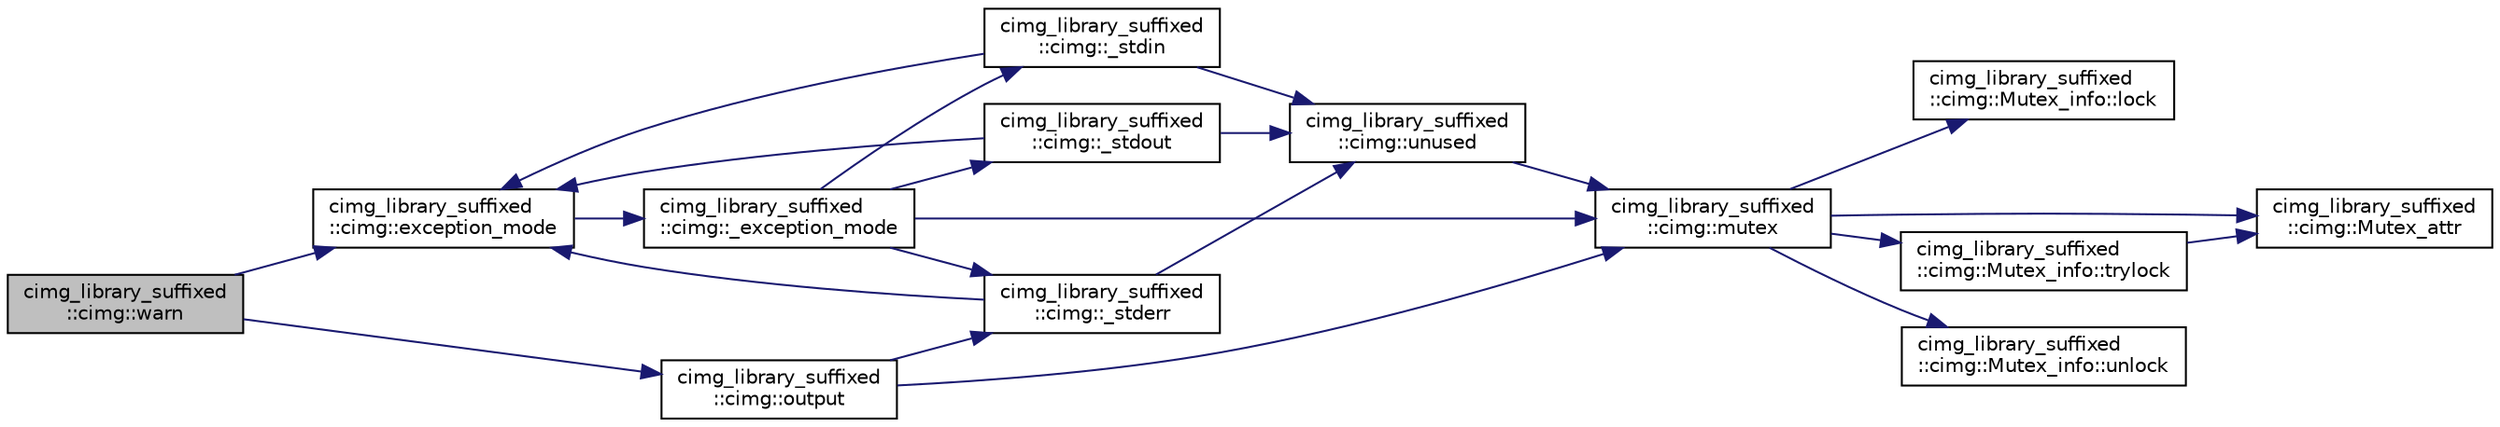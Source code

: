 digraph "cimg_library_suffixed::cimg::warn"
{
 // INTERACTIVE_SVG=YES
  edge [fontname="Helvetica",fontsize="10",labelfontname="Helvetica",labelfontsize="10"];
  node [fontname="Helvetica",fontsize="10",shape=record];
  rankdir="LR";
  Node4455 [label="cimg_library_suffixed\l::cimg::warn",height=0.2,width=0.4,color="black", fillcolor="grey75", style="filled", fontcolor="black"];
  Node4455 -> Node4456 [color="midnightblue",fontsize="10",style="solid",fontname="Helvetica"];
  Node4456 [label="cimg_library_suffixed\l::cimg::exception_mode",height=0.2,width=0.4,color="black", fillcolor="white", style="filled",URL="$namespacecimg__library__suffixed_1_1cimg.html#aeafab144366eddd11360f32f468fa4af",tooltip="Set current  exception mode. "];
  Node4456 -> Node4457 [color="midnightblue",fontsize="10",style="solid",fontname="Helvetica"];
  Node4457 [label="cimg_library_suffixed\l::cimg::_exception_mode",height=0.2,width=0.4,color="black", fillcolor="white", style="filled",URL="$namespacecimg__library__suffixed_1_1cimg.html#a6c578f866de2be9be7e385d693c758c8"];
  Node4457 -> Node4458 [color="midnightblue",fontsize="10",style="solid",fontname="Helvetica"];
  Node4458 [label="cimg_library_suffixed\l::cimg::_stderr",height=0.2,width=0.4,color="black", fillcolor="white", style="filled",URL="$namespacecimg__library__suffixed_1_1cimg.html#aab8db7528c32a8fd3a3dc471e662782e"];
  Node4458 -> Node4456 [color="midnightblue",fontsize="10",style="solid",fontname="Helvetica"];
  Node4458 -> Node4459 [color="midnightblue",fontsize="10",style="solid",fontname="Helvetica"];
  Node4459 [label="cimg_library_suffixed\l::cimg::unused",height=0.2,width=0.4,color="black", fillcolor="white", style="filled",URL="$namespacecimg__library__suffixed_1_1cimg.html#a79aef0cbcf66ceb71c2b74cb66b4deb2",tooltip="Avoid warning messages due to unused parameters. Do nothing actually. "];
  Node4459 -> Node4460 [color="midnightblue",fontsize="10",style="solid",fontname="Helvetica"];
  Node4460 [label="cimg_library_suffixed\l::cimg::mutex",height=0.2,width=0.4,color="black", fillcolor="white", style="filled",URL="$namespacecimg__library__suffixed_1_1cimg.html#a9e739e4b4ac058abfba069466617b914"];
  Node4460 -> Node4461 [color="midnightblue",fontsize="10",style="solid",fontname="Helvetica"];
  Node4461 [label="cimg_library_suffixed\l::cimg::Mutex_info::lock",height=0.2,width=0.4,color="black", fillcolor="white", style="filled",URL="$structcimg__library__suffixed_1_1cimg_1_1_mutex__info.html#a6cc8e26847a1aa649febed03d70182e7"];
  Node4460 -> Node4462 [color="midnightblue",fontsize="10",style="solid",fontname="Helvetica"];
  Node4462 [label="cimg_library_suffixed\l::cimg::Mutex_attr",height=0.2,width=0.4,color="black", fillcolor="white", style="filled",URL="$namespacecimg__library__suffixed_1_1cimg.html#aa0e1bc96ae6e235dc5b67b8b0a466166"];
  Node4460 -> Node4463 [color="midnightblue",fontsize="10",style="solid",fontname="Helvetica"];
  Node4463 [label="cimg_library_suffixed\l::cimg::Mutex_info::trylock",height=0.2,width=0.4,color="black", fillcolor="white", style="filled",URL="$structcimg__library__suffixed_1_1cimg_1_1_mutex__info.html#a9bf4ed1e1dfe6f28fa6250cd04f3c900"];
  Node4463 -> Node4462 [color="midnightblue",fontsize="10",style="solid",fontname="Helvetica"];
  Node4460 -> Node4464 [color="midnightblue",fontsize="10",style="solid",fontname="Helvetica"];
  Node4464 [label="cimg_library_suffixed\l::cimg::Mutex_info::unlock",height=0.2,width=0.4,color="black", fillcolor="white", style="filled",URL="$structcimg__library__suffixed_1_1cimg_1_1_mutex__info.html#afac3fa5f107ad4795fb867050f616555"];
  Node4457 -> Node4465 [color="midnightblue",fontsize="10",style="solid",fontname="Helvetica"];
  Node4465 [label="cimg_library_suffixed\l::cimg::_stdin",height=0.2,width=0.4,color="black", fillcolor="white", style="filled",URL="$namespacecimg__library__suffixed_1_1cimg.html#a01a3b743897290604513ea6d847c9886"];
  Node4465 -> Node4456 [color="midnightblue",fontsize="10",style="solid",fontname="Helvetica"];
  Node4465 -> Node4459 [color="midnightblue",fontsize="10",style="solid",fontname="Helvetica"];
  Node4457 -> Node4466 [color="midnightblue",fontsize="10",style="solid",fontname="Helvetica"];
  Node4466 [label="cimg_library_suffixed\l::cimg::_stdout",height=0.2,width=0.4,color="black", fillcolor="white", style="filled",URL="$namespacecimg__library__suffixed_1_1cimg.html#a493220746e5df3466568bd7862825008"];
  Node4466 -> Node4456 [color="midnightblue",fontsize="10",style="solid",fontname="Helvetica"];
  Node4466 -> Node4459 [color="midnightblue",fontsize="10",style="solid",fontname="Helvetica"];
  Node4457 -> Node4460 [color="midnightblue",fontsize="10",style="solid",fontname="Helvetica"];
  Node4455 -> Node4467 [color="midnightblue",fontsize="10",style="solid",fontname="Helvetica"];
  Node4467 [label="cimg_library_suffixed\l::cimg::output",height=0.2,width=0.4,color="black", fillcolor="white", style="filled",URL="$namespacecimg__library__suffixed_1_1cimg.html#ada686776cc71803df391eea79cd1b3e5",tooltip="Get/set default output stream for the  library messages. "];
  Node4467 -> Node4458 [color="midnightblue",fontsize="10",style="solid",fontname="Helvetica"];
  Node4467 -> Node4460 [color="midnightblue",fontsize="10",style="solid",fontname="Helvetica"];
}
